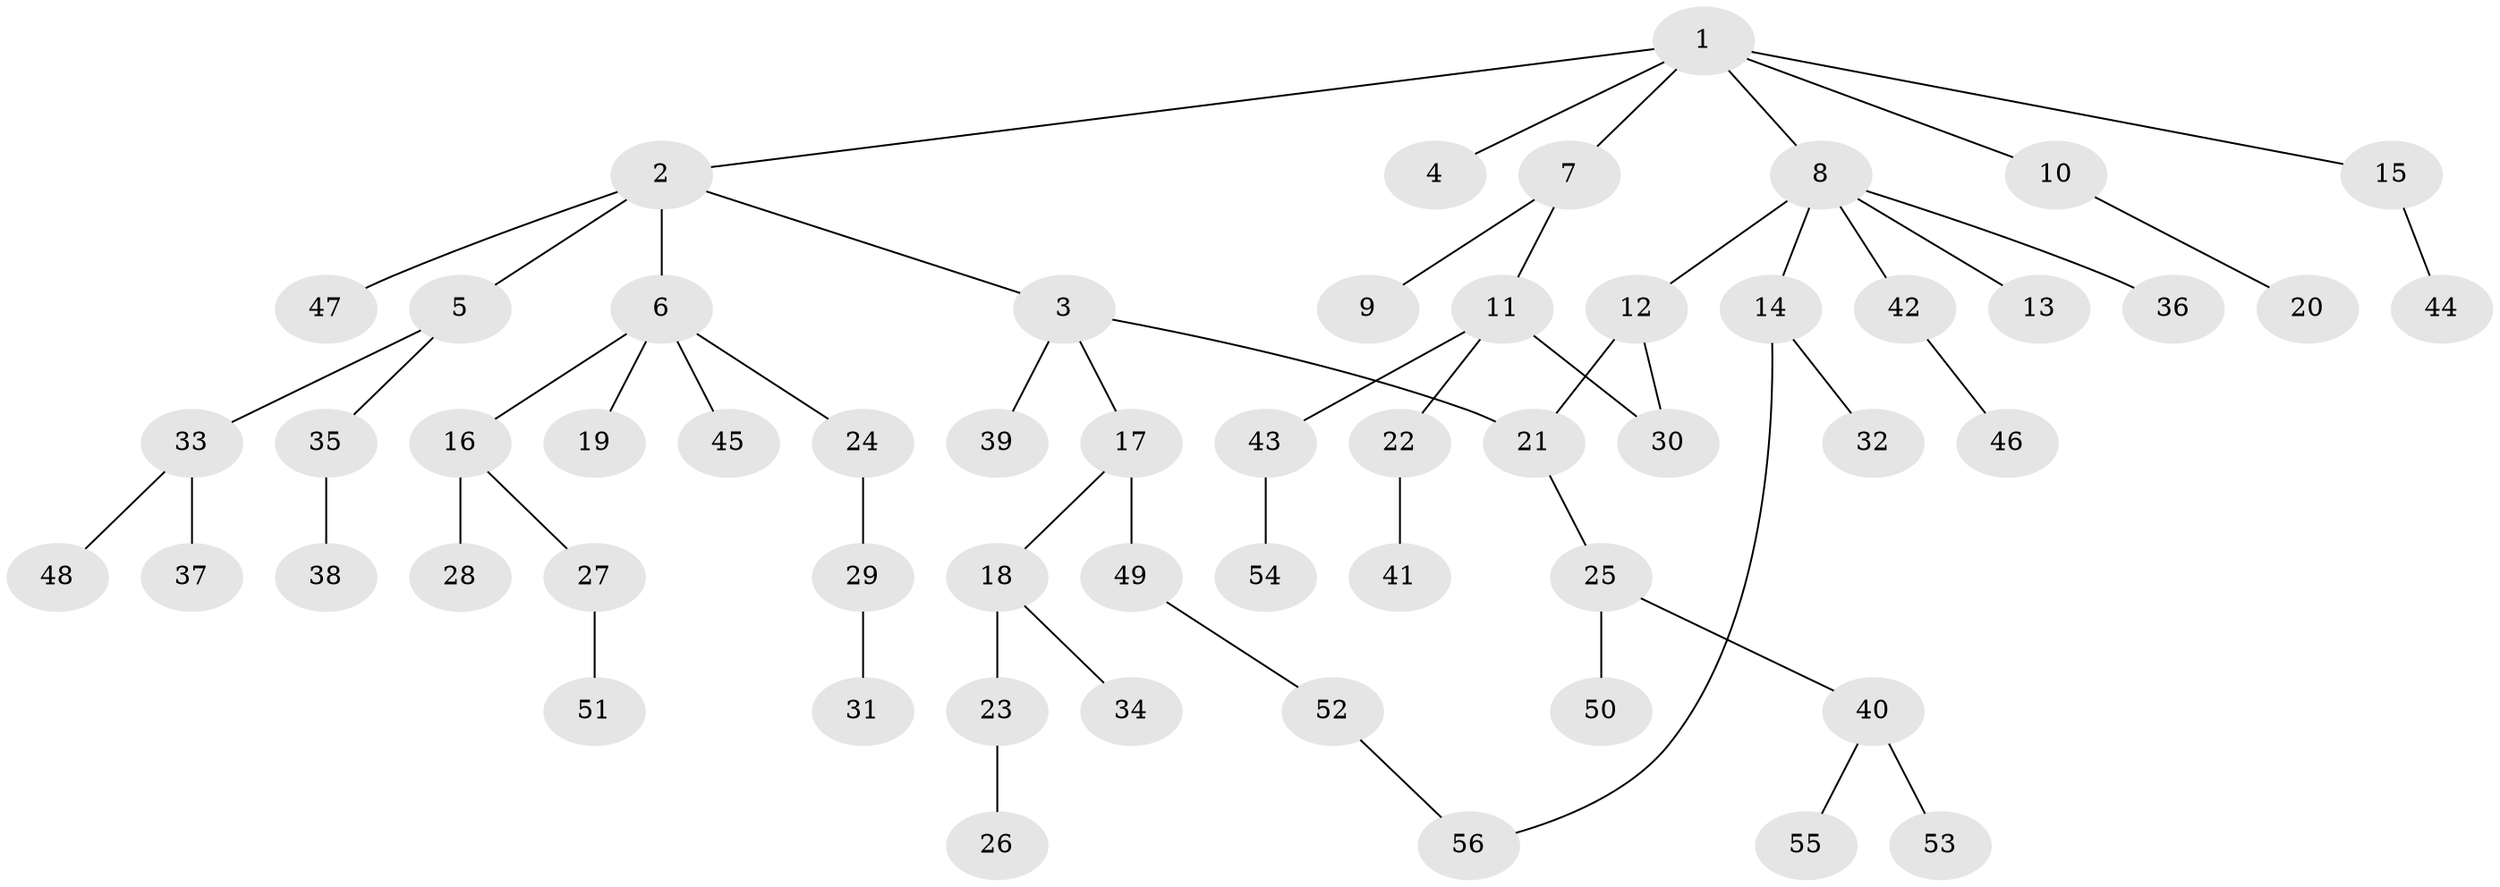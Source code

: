 // Generated by graph-tools (version 1.1) at 2025/49/03/09/25 03:49:19]
// undirected, 56 vertices, 58 edges
graph export_dot {
graph [start="1"]
  node [color=gray90,style=filled];
  1;
  2;
  3;
  4;
  5;
  6;
  7;
  8;
  9;
  10;
  11;
  12;
  13;
  14;
  15;
  16;
  17;
  18;
  19;
  20;
  21;
  22;
  23;
  24;
  25;
  26;
  27;
  28;
  29;
  30;
  31;
  32;
  33;
  34;
  35;
  36;
  37;
  38;
  39;
  40;
  41;
  42;
  43;
  44;
  45;
  46;
  47;
  48;
  49;
  50;
  51;
  52;
  53;
  54;
  55;
  56;
  1 -- 2;
  1 -- 4;
  1 -- 7;
  1 -- 8;
  1 -- 10;
  1 -- 15;
  2 -- 3;
  2 -- 5;
  2 -- 6;
  2 -- 47;
  3 -- 17;
  3 -- 21;
  3 -- 39;
  5 -- 33;
  5 -- 35;
  6 -- 16;
  6 -- 19;
  6 -- 24;
  6 -- 45;
  7 -- 9;
  7 -- 11;
  8 -- 12;
  8 -- 13;
  8 -- 14;
  8 -- 36;
  8 -- 42;
  10 -- 20;
  11 -- 22;
  11 -- 43;
  11 -- 30;
  12 -- 30;
  12 -- 21;
  14 -- 32;
  14 -- 56;
  15 -- 44;
  16 -- 27;
  16 -- 28;
  17 -- 18;
  17 -- 49;
  18 -- 23;
  18 -- 34;
  21 -- 25;
  22 -- 41;
  23 -- 26;
  24 -- 29;
  25 -- 40;
  25 -- 50;
  27 -- 51;
  29 -- 31;
  33 -- 37;
  33 -- 48;
  35 -- 38;
  40 -- 53;
  40 -- 55;
  42 -- 46;
  43 -- 54;
  49 -- 52;
  52 -- 56;
}
